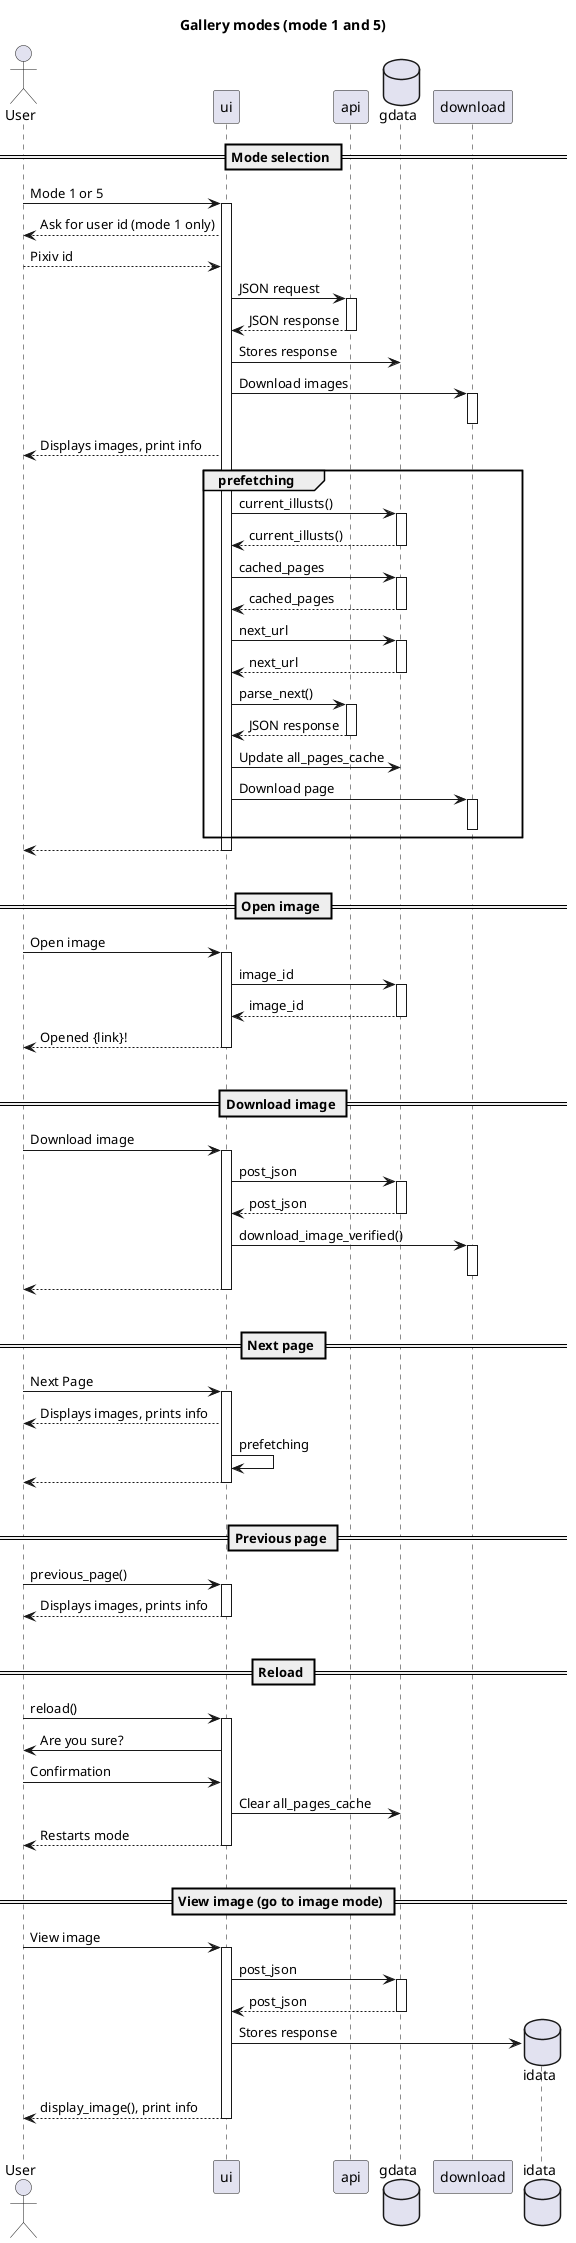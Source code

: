 @startuml
title Gallery modes (mode 1 and 5)

actor User

== Mode selection ==
User -> ui ++: Mode 1 or 5
ui --> User: Ask for user id (mode 1 only)
User --> ui: Pixiv id
ui -> api ++: JSON request
return JSON response
database gdata
ui -> gdata: Stores response
ui -> download: Download images
activate download
deactivate download
ui --> User: Displays images, print info
group prefetching
    ui -> gdata ++: current_illusts()
    return current_illusts()
    ui -> gdata ++: cached_pages
    return cached_pages
    ui -> gdata ++: next_url
    return next_url
    ui -> api ++: parse_next()
    return JSON response
    ui -> gdata: Update all_pages_cache
    ui -> download: Download page
    activate download
    deactivate download
end
return
|||

== Open image ==
User -> ui ++: Open image
ui -> gdata ++: image_id
return image_id
return Opened {link}!
|||

== Download image ==
User -> ui ++: Download image
ui -> gdata ++: post_json
return post_json
ui -> download: download_image_verified()
activate download
deactivate download
return
|||

== Next page ==
User -> ui ++: Next Page
ui --> User: Displays images, prints info
ui -> ui: prefetching
return
|||

== Previous page ==
User -> ui ++: previous_page()
return Displays images, prints info
|||

== Reload ==
User -> ui ++: reload()
ui -> User: Are you sure?
User -> ui: Confirmation
ui -> gdata: Clear all_pages_cache
return Restarts mode
|||

== View image (go to image mode) ==
User -> ui ++: View image
ui -> gdata ++: post_json
return post_json
database idata
create idata
ui -> idata: Stores response
return display_image(), print info
|||


@enduml


